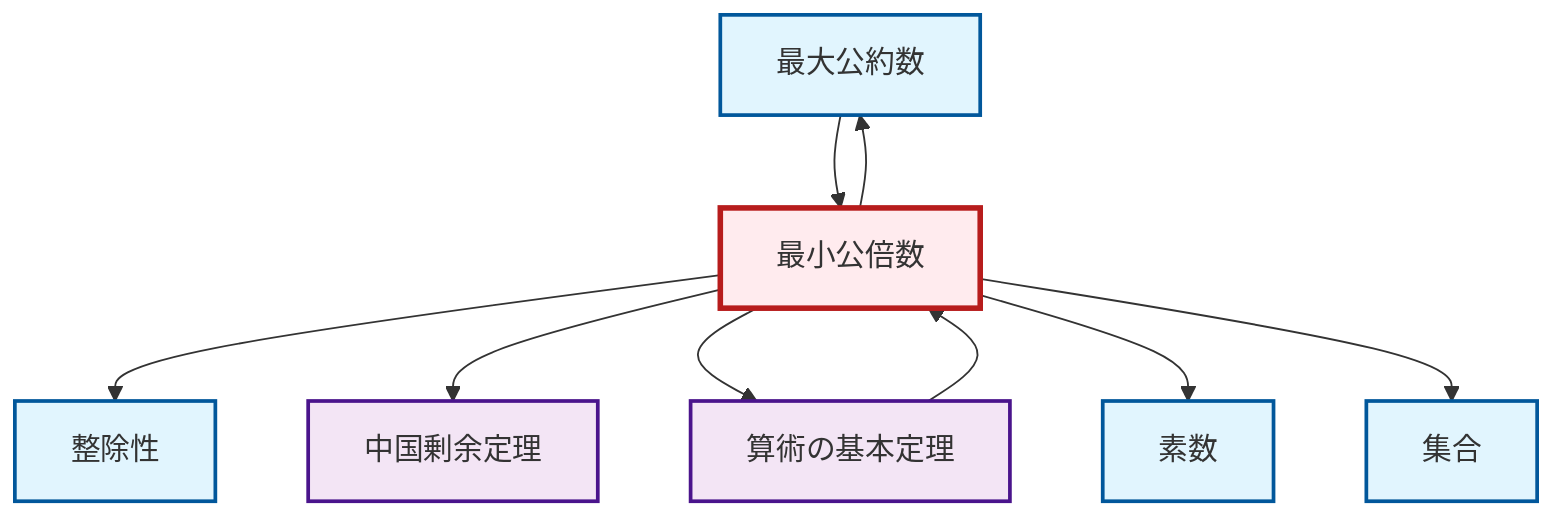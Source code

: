 graph TD
    classDef definition fill:#e1f5fe,stroke:#01579b,stroke-width:2px
    classDef theorem fill:#f3e5f5,stroke:#4a148c,stroke-width:2px
    classDef axiom fill:#fff3e0,stroke:#e65100,stroke-width:2px
    classDef example fill:#e8f5e9,stroke:#1b5e20,stroke-width:2px
    classDef current fill:#ffebee,stroke:#b71c1c,stroke-width:3px
    def-set["集合"]:::definition
    def-gcd["最大公約数"]:::definition
    thm-chinese-remainder["中国剰余定理"]:::theorem
    def-divisibility["整除性"]:::definition
    def-lcm["最小公倍数"]:::definition
    thm-fundamental-arithmetic["算術の基本定理"]:::theorem
    def-prime["素数"]:::definition
    def-lcm --> def-divisibility
    def-lcm --> thm-chinese-remainder
    thm-fundamental-arithmetic --> def-lcm
    def-gcd --> def-lcm
    def-lcm --> thm-fundamental-arithmetic
    def-lcm --> def-prime
    def-lcm --> def-gcd
    def-lcm --> def-set
    class def-lcm current